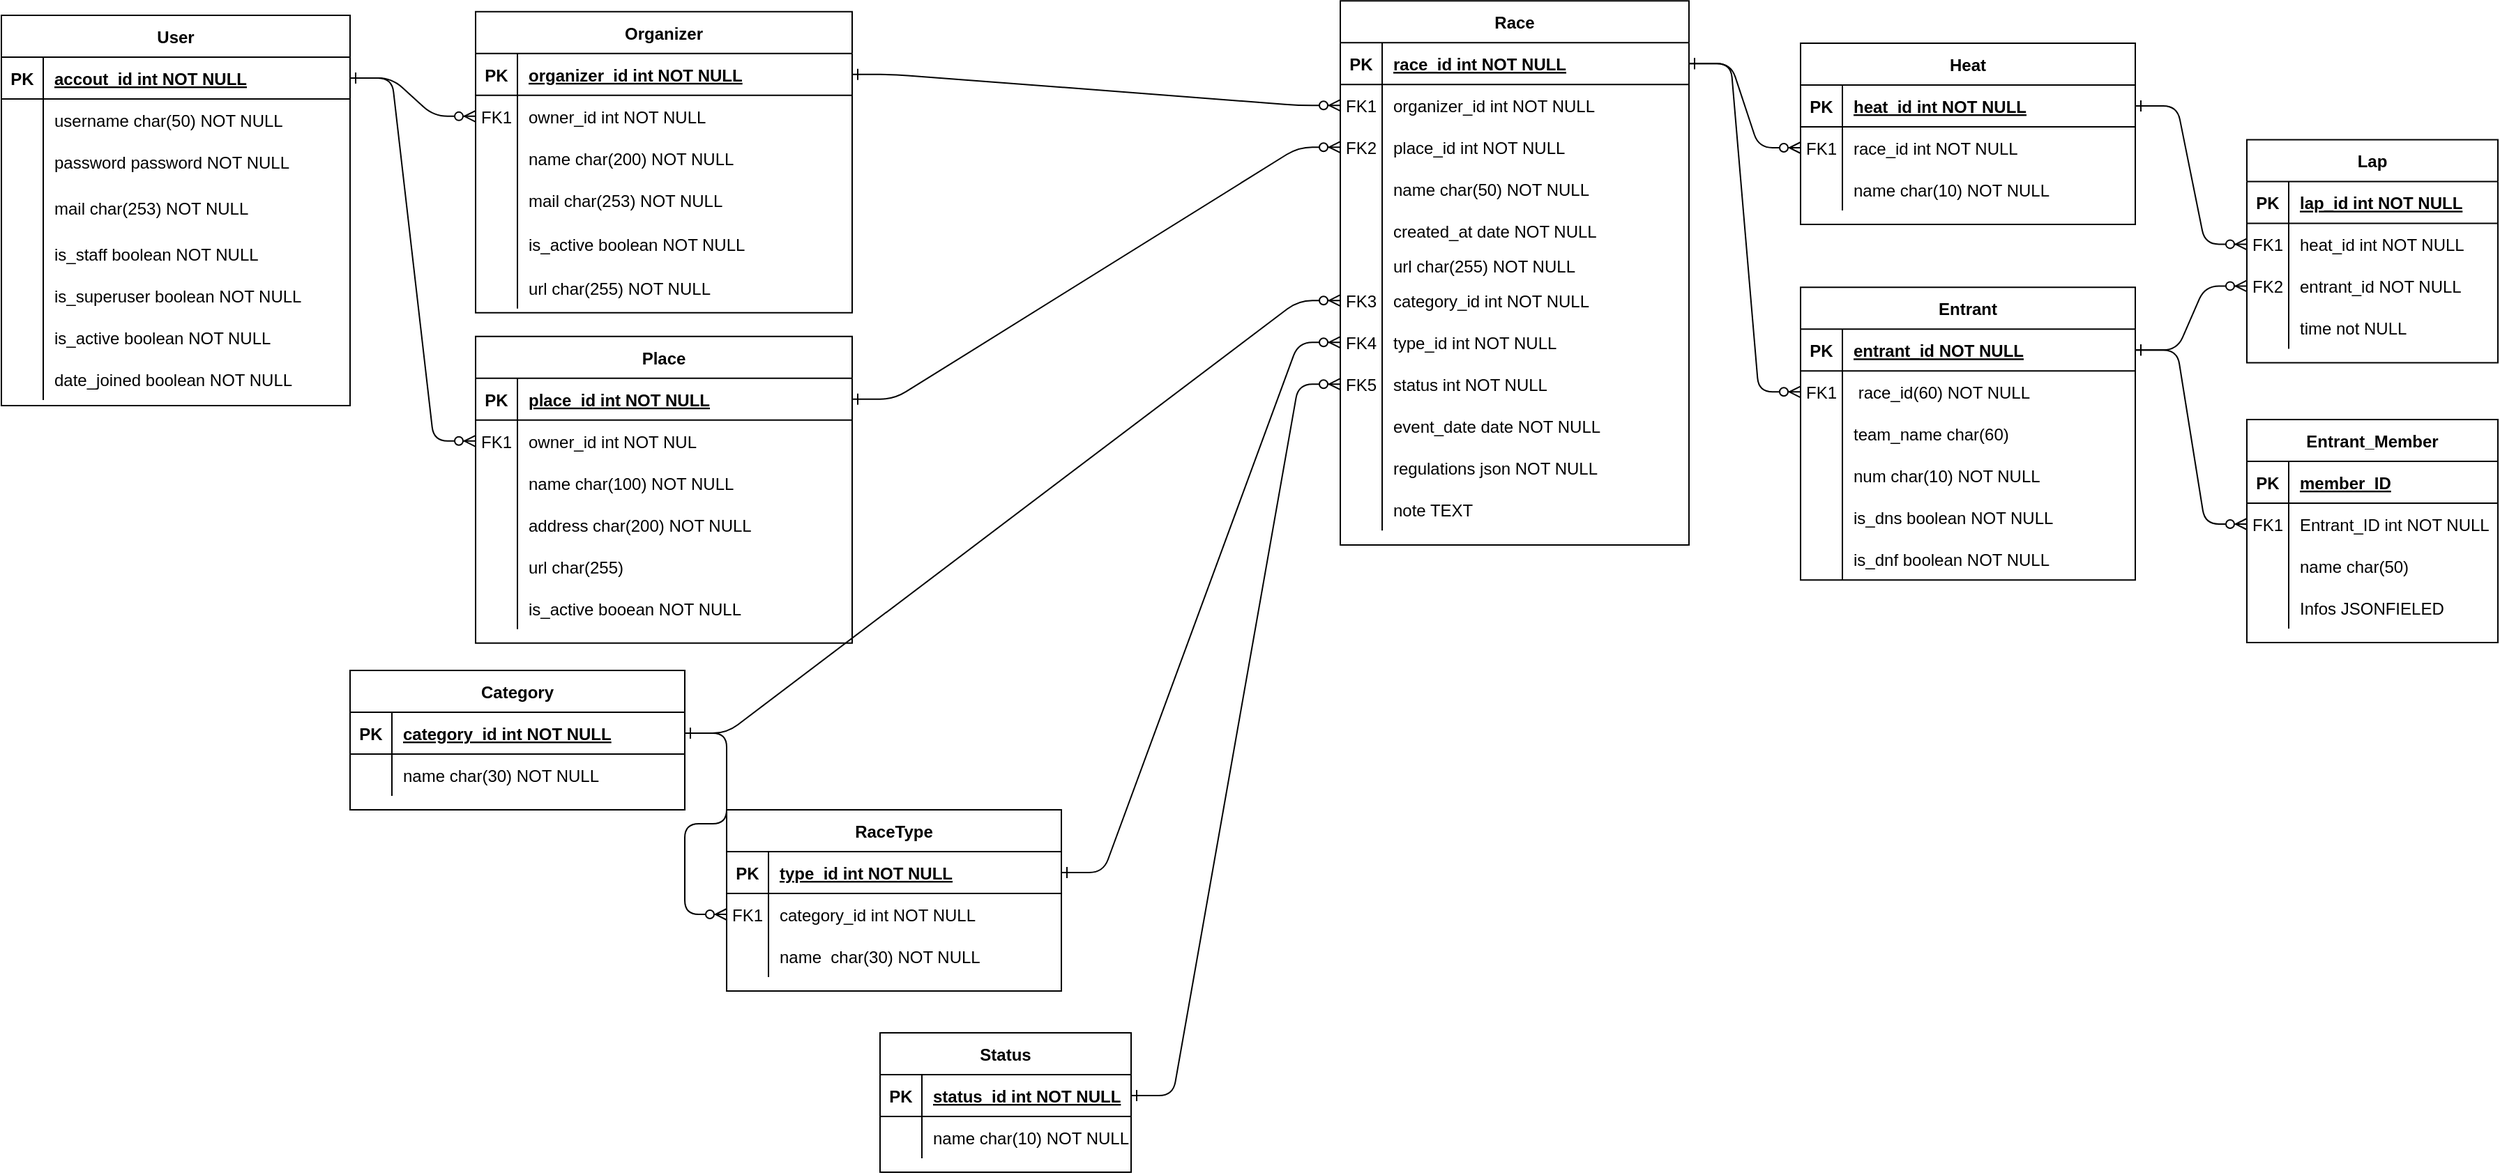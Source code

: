 <mxfile version="15.2.9" type="github">
  <diagram id="R2lEEEUBdFMjLlhIrx00" name="Page-1">
    <mxGraphModel dx="1550" dy="835" grid="1" gridSize="10" guides="1" tooltips="1" connect="1" arrows="1" fold="1" page="1" pageScale="1" pageWidth="850" pageHeight="1100" math="0" shadow="0" extFonts="Permanent Marker^https://fonts.googleapis.com/css?family=Permanent+Marker">
      <root>
        <mxCell id="0" />
        <mxCell id="1" parent="0" />
        <mxCell id="C-vyLk0tnHw3VtMMgP7b-1" value="" style="edgeStyle=entityRelationEdgeStyle;endArrow=ERzeroToMany;startArrow=ERone;endFill=1;startFill=0;" parent="1" source="C-vyLk0tnHw3VtMMgP7b-24" target="C-vyLk0tnHw3VtMMgP7b-6" edge="1">
          <mxGeometry width="100" height="100" relative="1" as="geometry">
            <mxPoint x="340" y="720" as="sourcePoint" />
            <mxPoint x="440" y="620" as="targetPoint" />
          </mxGeometry>
        </mxCell>
        <mxCell id="C-vyLk0tnHw3VtMMgP7b-12" value="" style="edgeStyle=entityRelationEdgeStyle;endArrow=ERzeroToMany;startArrow=ERone;endFill=1;startFill=0;" parent="1" source="C-vyLk0tnHw3VtMMgP7b-3" target="C-vyLk0tnHw3VtMMgP7b-17" edge="1">
          <mxGeometry width="100" height="100" relative="1" as="geometry">
            <mxPoint x="400" y="180" as="sourcePoint" />
            <mxPoint x="460" y="205" as="targetPoint" />
          </mxGeometry>
        </mxCell>
        <mxCell id="C-vyLk0tnHw3VtMMgP7b-13" value="Race" style="shape=table;startSize=30;container=1;collapsible=1;childLayout=tableLayout;fixedRows=1;rowLines=0;fontStyle=1;align=center;resizeLast=1;" parent="1" vertex="1">
          <mxGeometry x="1000" y="29.59" width="250" height="390.41" as="geometry" />
        </mxCell>
        <mxCell id="C-vyLk0tnHw3VtMMgP7b-14" value="" style="shape=partialRectangle;collapsible=0;dropTarget=0;pointerEvents=0;fillColor=none;points=[[0,0.5],[1,0.5]];portConstraint=eastwest;top=0;left=0;right=0;bottom=1;" parent="C-vyLk0tnHw3VtMMgP7b-13" vertex="1">
          <mxGeometry y="30" width="250" height="30" as="geometry" />
        </mxCell>
        <mxCell id="C-vyLk0tnHw3VtMMgP7b-15" value="PK" style="shape=partialRectangle;overflow=hidden;connectable=0;fillColor=none;top=0;left=0;bottom=0;right=0;fontStyle=1;" parent="C-vyLk0tnHw3VtMMgP7b-14" vertex="1">
          <mxGeometry width="30" height="30" as="geometry">
            <mxRectangle width="30" height="30" as="alternateBounds" />
          </mxGeometry>
        </mxCell>
        <mxCell id="C-vyLk0tnHw3VtMMgP7b-16" value="race_id int NOT NULL " style="shape=partialRectangle;overflow=hidden;connectable=0;fillColor=none;top=0;left=0;bottom=0;right=0;align=left;spacingLeft=6;fontStyle=5;" parent="C-vyLk0tnHw3VtMMgP7b-14" vertex="1">
          <mxGeometry x="30" width="220" height="30" as="geometry">
            <mxRectangle width="220" height="30" as="alternateBounds" />
          </mxGeometry>
        </mxCell>
        <mxCell id="C-vyLk0tnHw3VtMMgP7b-17" value="" style="shape=partialRectangle;collapsible=0;dropTarget=0;pointerEvents=0;fillColor=none;points=[[0,0.5],[1,0.5]];portConstraint=eastwest;top=0;left=0;right=0;bottom=0;" parent="C-vyLk0tnHw3VtMMgP7b-13" vertex="1">
          <mxGeometry y="60" width="250" height="30" as="geometry" />
        </mxCell>
        <mxCell id="C-vyLk0tnHw3VtMMgP7b-18" value="FK1" style="shape=partialRectangle;overflow=hidden;connectable=0;fillColor=none;top=0;left=0;bottom=0;right=0;" parent="C-vyLk0tnHw3VtMMgP7b-17" vertex="1">
          <mxGeometry width="30" height="30" as="geometry">
            <mxRectangle width="30" height="30" as="alternateBounds" />
          </mxGeometry>
        </mxCell>
        <mxCell id="C-vyLk0tnHw3VtMMgP7b-19" value="organizer_id int NOT NULL" style="shape=partialRectangle;overflow=hidden;connectable=0;fillColor=none;top=0;left=0;bottom=0;right=0;align=left;spacingLeft=6;" parent="C-vyLk0tnHw3VtMMgP7b-17" vertex="1">
          <mxGeometry x="30" width="220" height="30" as="geometry">
            <mxRectangle width="220" height="30" as="alternateBounds" />
          </mxGeometry>
        </mxCell>
        <mxCell id="C-vyLk0tnHw3VtMMgP7b-20" value="" style="shape=partialRectangle;collapsible=0;dropTarget=0;pointerEvents=0;fillColor=none;points=[[0,0.5],[1,0.5]];portConstraint=eastwest;top=0;left=0;right=0;bottom=0;" parent="C-vyLk0tnHw3VtMMgP7b-13" vertex="1">
          <mxGeometry y="90" width="250" height="30" as="geometry" />
        </mxCell>
        <mxCell id="C-vyLk0tnHw3VtMMgP7b-21" value="FK2" style="shape=partialRectangle;overflow=hidden;connectable=0;fillColor=none;top=0;left=0;bottom=0;right=0;" parent="C-vyLk0tnHw3VtMMgP7b-20" vertex="1">
          <mxGeometry width="30" height="30" as="geometry">
            <mxRectangle width="30" height="30" as="alternateBounds" />
          </mxGeometry>
        </mxCell>
        <mxCell id="C-vyLk0tnHw3VtMMgP7b-22" value="place_id int NOT NULL" style="shape=partialRectangle;overflow=hidden;connectable=0;fillColor=none;top=0;left=0;bottom=0;right=0;align=left;spacingLeft=6;" parent="C-vyLk0tnHw3VtMMgP7b-20" vertex="1">
          <mxGeometry x="30" width="220" height="30" as="geometry">
            <mxRectangle width="220" height="30" as="alternateBounds" />
          </mxGeometry>
        </mxCell>
        <mxCell id="j4qL6R465GSEc020aB6Y-118" style="shape=partialRectangle;collapsible=0;dropTarget=0;pointerEvents=0;fillColor=none;points=[[0,0.5],[1,0.5]];portConstraint=eastwest;top=0;left=0;right=0;bottom=0;" parent="C-vyLk0tnHw3VtMMgP7b-13" vertex="1">
          <mxGeometry y="120" width="250" height="30" as="geometry" />
        </mxCell>
        <mxCell id="j4qL6R465GSEc020aB6Y-119" style="shape=partialRectangle;overflow=hidden;connectable=0;fillColor=none;top=0;left=0;bottom=0;right=0;" parent="j4qL6R465GSEc020aB6Y-118" vertex="1">
          <mxGeometry width="30" height="30" as="geometry">
            <mxRectangle width="30" height="30" as="alternateBounds" />
          </mxGeometry>
        </mxCell>
        <mxCell id="j4qL6R465GSEc020aB6Y-120" value="name char(50) NOT NULL" style="shape=partialRectangle;overflow=hidden;connectable=0;fillColor=none;top=0;left=0;bottom=0;right=0;align=left;spacingLeft=6;" parent="j4qL6R465GSEc020aB6Y-118" vertex="1">
          <mxGeometry x="30" width="220" height="30" as="geometry">
            <mxRectangle width="220" height="30" as="alternateBounds" />
          </mxGeometry>
        </mxCell>
        <mxCell id="j4qL6R465GSEc020aB6Y-115" style="shape=partialRectangle;collapsible=0;dropTarget=0;pointerEvents=0;fillColor=none;points=[[0,0.5],[1,0.5]];portConstraint=eastwest;top=0;left=0;right=0;bottom=0;" parent="C-vyLk0tnHw3VtMMgP7b-13" vertex="1">
          <mxGeometry y="150" width="250" height="30" as="geometry" />
        </mxCell>
        <mxCell id="j4qL6R465GSEc020aB6Y-116" style="shape=partialRectangle;overflow=hidden;connectable=0;fillColor=none;top=0;left=0;bottom=0;right=0;" parent="j4qL6R465GSEc020aB6Y-115" vertex="1">
          <mxGeometry width="30" height="30" as="geometry">
            <mxRectangle width="30" height="30" as="alternateBounds" />
          </mxGeometry>
        </mxCell>
        <mxCell id="j4qL6R465GSEc020aB6Y-117" value="created_at date NOT NULL" style="shape=partialRectangle;overflow=hidden;connectable=0;fillColor=none;top=0;left=0;bottom=0;right=0;align=left;spacingLeft=6;" parent="j4qL6R465GSEc020aB6Y-115" vertex="1">
          <mxGeometry x="30" width="220" height="30" as="geometry">
            <mxRectangle width="220" height="30" as="alternateBounds" />
          </mxGeometry>
        </mxCell>
        <mxCell id="j4qL6R465GSEc020aB6Y-112" style="shape=partialRectangle;collapsible=0;dropTarget=0;pointerEvents=0;fillColor=none;points=[[0,0.5],[1,0.5]];portConstraint=eastwest;top=0;left=0;right=0;bottom=0;" parent="C-vyLk0tnHw3VtMMgP7b-13" vertex="1">
          <mxGeometry y="180" width="250" height="20" as="geometry" />
        </mxCell>
        <mxCell id="j4qL6R465GSEc020aB6Y-113" style="shape=partialRectangle;overflow=hidden;connectable=0;fillColor=none;top=0;left=0;bottom=0;right=0;" parent="j4qL6R465GSEc020aB6Y-112" vertex="1">
          <mxGeometry width="30" height="20" as="geometry">
            <mxRectangle width="30" height="20" as="alternateBounds" />
          </mxGeometry>
        </mxCell>
        <mxCell id="j4qL6R465GSEc020aB6Y-114" value="url char(255) NOT NULL" style="shape=partialRectangle;overflow=hidden;connectable=0;fillColor=none;top=0;left=0;bottom=0;right=0;align=left;spacingLeft=6;" parent="j4qL6R465GSEc020aB6Y-112" vertex="1">
          <mxGeometry x="30" width="220" height="20" as="geometry">
            <mxRectangle width="220" height="20" as="alternateBounds" />
          </mxGeometry>
        </mxCell>
        <mxCell id="j4qL6R465GSEc020aB6Y-106" style="shape=partialRectangle;collapsible=0;dropTarget=0;pointerEvents=0;fillColor=none;points=[[0,0.5],[1,0.5]];portConstraint=eastwest;top=0;left=0;right=0;bottom=0;" parent="C-vyLk0tnHw3VtMMgP7b-13" vertex="1">
          <mxGeometry y="200" width="250" height="30" as="geometry" />
        </mxCell>
        <mxCell id="j4qL6R465GSEc020aB6Y-107" value="FK3" style="shape=partialRectangle;overflow=hidden;connectable=0;fillColor=none;top=0;left=0;bottom=0;right=0;" parent="j4qL6R465GSEc020aB6Y-106" vertex="1">
          <mxGeometry width="30" height="30" as="geometry">
            <mxRectangle width="30" height="30" as="alternateBounds" />
          </mxGeometry>
        </mxCell>
        <mxCell id="j4qL6R465GSEc020aB6Y-108" value="category_id int NOT NULL" style="shape=partialRectangle;overflow=hidden;connectable=0;fillColor=none;top=0;left=0;bottom=0;right=0;align=left;spacingLeft=6;" parent="j4qL6R465GSEc020aB6Y-106" vertex="1">
          <mxGeometry x="30" width="220" height="30" as="geometry">
            <mxRectangle width="220" height="30" as="alternateBounds" />
          </mxGeometry>
        </mxCell>
        <mxCell id="j4qL6R465GSEc020aB6Y-109" style="shape=partialRectangle;collapsible=0;dropTarget=0;pointerEvents=0;fillColor=none;points=[[0,0.5],[1,0.5]];portConstraint=eastwest;top=0;left=0;right=0;bottom=0;" parent="C-vyLk0tnHw3VtMMgP7b-13" vertex="1">
          <mxGeometry y="230" width="250" height="30" as="geometry" />
        </mxCell>
        <mxCell id="j4qL6R465GSEc020aB6Y-110" value="FK4" style="shape=partialRectangle;overflow=hidden;connectable=0;fillColor=none;top=0;left=0;bottom=0;right=0;" parent="j4qL6R465GSEc020aB6Y-109" vertex="1">
          <mxGeometry width="30" height="30" as="geometry">
            <mxRectangle width="30" height="30" as="alternateBounds" />
          </mxGeometry>
        </mxCell>
        <mxCell id="j4qL6R465GSEc020aB6Y-111" value="type_id int NOT NULL" style="shape=partialRectangle;overflow=hidden;connectable=0;fillColor=none;top=0;left=0;bottom=0;right=0;align=left;spacingLeft=6;" parent="j4qL6R465GSEc020aB6Y-109" vertex="1">
          <mxGeometry x="30" width="220" height="30" as="geometry">
            <mxRectangle width="220" height="30" as="alternateBounds" />
          </mxGeometry>
        </mxCell>
        <mxCell id="j4qL6R465GSEc020aB6Y-125" style="shape=partialRectangle;collapsible=0;dropTarget=0;pointerEvents=0;fillColor=none;points=[[0,0.5],[1,0.5]];portConstraint=eastwest;top=0;left=0;right=0;bottom=0;" parent="C-vyLk0tnHw3VtMMgP7b-13" vertex="1">
          <mxGeometry y="260" width="250" height="30" as="geometry" />
        </mxCell>
        <mxCell id="j4qL6R465GSEc020aB6Y-126" value="FK5" style="shape=partialRectangle;overflow=hidden;connectable=0;fillColor=none;top=0;left=0;bottom=0;right=0;" parent="j4qL6R465GSEc020aB6Y-125" vertex="1">
          <mxGeometry width="30" height="30" as="geometry">
            <mxRectangle width="30" height="30" as="alternateBounds" />
          </mxGeometry>
        </mxCell>
        <mxCell id="j4qL6R465GSEc020aB6Y-127" value="status int NOT NULL" style="shape=partialRectangle;overflow=hidden;connectable=0;fillColor=none;top=0;left=0;bottom=0;right=0;align=left;spacingLeft=6;" parent="j4qL6R465GSEc020aB6Y-125" vertex="1">
          <mxGeometry x="30" width="220" height="30" as="geometry">
            <mxRectangle width="220" height="30" as="alternateBounds" />
          </mxGeometry>
        </mxCell>
        <mxCell id="j4qL6R465GSEc020aB6Y-145" style="shape=partialRectangle;collapsible=0;dropTarget=0;pointerEvents=0;fillColor=none;points=[[0,0.5],[1,0.5]];portConstraint=eastwest;top=0;left=0;right=0;bottom=0;" parent="C-vyLk0tnHw3VtMMgP7b-13" vertex="1">
          <mxGeometry y="290" width="250" height="30" as="geometry" />
        </mxCell>
        <mxCell id="j4qL6R465GSEc020aB6Y-146" style="shape=partialRectangle;overflow=hidden;connectable=0;fillColor=none;top=0;left=0;bottom=0;right=0;" parent="j4qL6R465GSEc020aB6Y-145" vertex="1">
          <mxGeometry width="30" height="30" as="geometry">
            <mxRectangle width="30" height="30" as="alternateBounds" />
          </mxGeometry>
        </mxCell>
        <mxCell id="j4qL6R465GSEc020aB6Y-147" value="event_date date NOT NULL" style="shape=partialRectangle;overflow=hidden;connectable=0;fillColor=none;top=0;left=0;bottom=0;right=0;align=left;spacingLeft=6;" parent="j4qL6R465GSEc020aB6Y-145" vertex="1">
          <mxGeometry x="30" width="220" height="30" as="geometry">
            <mxRectangle width="220" height="30" as="alternateBounds" />
          </mxGeometry>
        </mxCell>
        <mxCell id="j4qL6R465GSEc020aB6Y-142" style="shape=partialRectangle;collapsible=0;dropTarget=0;pointerEvents=0;fillColor=none;points=[[0,0.5],[1,0.5]];portConstraint=eastwest;top=0;left=0;right=0;bottom=0;" parent="C-vyLk0tnHw3VtMMgP7b-13" vertex="1">
          <mxGeometry y="320" width="250" height="30" as="geometry" />
        </mxCell>
        <mxCell id="j4qL6R465GSEc020aB6Y-143" style="shape=partialRectangle;overflow=hidden;connectable=0;fillColor=none;top=0;left=0;bottom=0;right=0;" parent="j4qL6R465GSEc020aB6Y-142" vertex="1">
          <mxGeometry width="30" height="30" as="geometry">
            <mxRectangle width="30" height="30" as="alternateBounds" />
          </mxGeometry>
        </mxCell>
        <mxCell id="j4qL6R465GSEc020aB6Y-144" value="regulations json NOT NULL" style="shape=partialRectangle;overflow=hidden;connectable=0;fillColor=none;top=0;left=0;bottom=0;right=0;align=left;spacingLeft=6;" parent="j4qL6R465GSEc020aB6Y-142" vertex="1">
          <mxGeometry x="30" width="220" height="30" as="geometry">
            <mxRectangle width="220" height="30" as="alternateBounds" />
          </mxGeometry>
        </mxCell>
        <mxCell id="hOdXJVoz8-QWp3BIsncv-1" style="shape=partialRectangle;collapsible=0;dropTarget=0;pointerEvents=0;fillColor=none;points=[[0,0.5],[1,0.5]];portConstraint=eastwest;top=0;left=0;right=0;bottom=0;" vertex="1" parent="C-vyLk0tnHw3VtMMgP7b-13">
          <mxGeometry y="350" width="250" height="30" as="geometry" />
        </mxCell>
        <mxCell id="hOdXJVoz8-QWp3BIsncv-2" style="shape=partialRectangle;overflow=hidden;connectable=0;fillColor=none;top=0;left=0;bottom=0;right=0;" vertex="1" parent="hOdXJVoz8-QWp3BIsncv-1">
          <mxGeometry width="30" height="30" as="geometry">
            <mxRectangle width="30" height="30" as="alternateBounds" />
          </mxGeometry>
        </mxCell>
        <mxCell id="hOdXJVoz8-QWp3BIsncv-3" value="note TEXT" style="shape=partialRectangle;overflow=hidden;connectable=0;fillColor=none;top=0;left=0;bottom=0;right=0;align=left;spacingLeft=6;" vertex="1" parent="hOdXJVoz8-QWp3BIsncv-1">
          <mxGeometry x="30" width="220" height="30" as="geometry">
            <mxRectangle width="220" height="30" as="alternateBounds" />
          </mxGeometry>
        </mxCell>
        <mxCell id="j4qL6R465GSEc020aB6Y-35" value="" style="edgeStyle=entityRelationEdgeStyle;endArrow=ERzeroToMany;startArrow=ERone;endFill=1;startFill=0;exitX=1;exitY=0.5;exitDx=0;exitDy=0;entryX=0;entryY=0.5;entryDx=0;entryDy=0;" parent="1" source="C-vyLk0tnHw3VtMMgP7b-24" target="j4qL6R465GSEc020aB6Y-28" edge="1">
          <mxGeometry width="100" height="100" relative="1" as="geometry">
            <mxPoint x="40" y="360" as="sourcePoint" />
            <mxPoint x="190" y="420" as="targetPoint" />
          </mxGeometry>
        </mxCell>
        <mxCell id="j4qL6R465GSEc020aB6Y-36" value="" style="group" parent="1" vertex="1" connectable="0">
          <mxGeometry x="390" y="50.4" width="270" height="469.19" as="geometry" />
        </mxCell>
        <mxCell id="C-vyLk0tnHw3VtMMgP7b-2" value="Organizer" style="shape=table;startSize=30;container=1;collapsible=1;childLayout=tableLayout;fixedRows=1;rowLines=0;fontStyle=1;align=center;resizeLast=1;" parent="j4qL6R465GSEc020aB6Y-36" vertex="1">
          <mxGeometry x="-10" y="-12.97" width="270" height="215.94" as="geometry">
            <mxRectangle width="90" height="30" as="alternateBounds" />
          </mxGeometry>
        </mxCell>
        <mxCell id="C-vyLk0tnHw3VtMMgP7b-3" value="" style="shape=partialRectangle;collapsible=0;dropTarget=0;pointerEvents=0;fillColor=none;points=[[0,0.5],[1,0.5]];portConstraint=eastwest;top=0;left=0;right=0;bottom=1;" parent="C-vyLk0tnHw3VtMMgP7b-2" vertex="1">
          <mxGeometry y="30" width="270" height="30" as="geometry" />
        </mxCell>
        <mxCell id="C-vyLk0tnHw3VtMMgP7b-4" value="PK" style="shape=partialRectangle;overflow=hidden;connectable=0;fillColor=none;top=0;left=0;bottom=0;right=0;fontStyle=1;" parent="C-vyLk0tnHw3VtMMgP7b-3" vertex="1">
          <mxGeometry width="30" height="30" as="geometry" />
        </mxCell>
        <mxCell id="C-vyLk0tnHw3VtMMgP7b-5" value="organizer_id int NOT NULL " style="shape=partialRectangle;overflow=hidden;connectable=0;fillColor=none;top=0;left=0;bottom=0;right=0;align=left;spacingLeft=6;fontStyle=5;" parent="C-vyLk0tnHw3VtMMgP7b-3" vertex="1">
          <mxGeometry x="30" width="240" height="30" as="geometry" />
        </mxCell>
        <mxCell id="C-vyLk0tnHw3VtMMgP7b-6" value="" style="shape=partialRectangle;collapsible=0;dropTarget=0;pointerEvents=0;fillColor=none;points=[[0,0.5],[1,0.5]];portConstraint=eastwest;top=0;left=0;right=0;bottom=0;" parent="C-vyLk0tnHw3VtMMgP7b-2" vertex="1">
          <mxGeometry y="60" width="270" height="30" as="geometry" />
        </mxCell>
        <mxCell id="C-vyLk0tnHw3VtMMgP7b-7" value="FK1" style="shape=partialRectangle;overflow=hidden;connectable=0;fillColor=none;top=0;left=0;bottom=0;right=0;" parent="C-vyLk0tnHw3VtMMgP7b-6" vertex="1">
          <mxGeometry width="30" height="30" as="geometry" />
        </mxCell>
        <mxCell id="C-vyLk0tnHw3VtMMgP7b-8" value="owner_id int NOT NULL" style="shape=partialRectangle;overflow=hidden;connectable=0;fillColor=none;top=0;left=0;bottom=0;right=0;align=left;spacingLeft=6;" parent="C-vyLk0tnHw3VtMMgP7b-6" vertex="1">
          <mxGeometry x="30" width="240" height="30" as="geometry" />
        </mxCell>
        <mxCell id="C-vyLk0tnHw3VtMMgP7b-9" value="" style="shape=partialRectangle;collapsible=0;dropTarget=0;pointerEvents=0;fillColor=none;points=[[0,0.5],[1,0.5]];portConstraint=eastwest;top=0;left=0;right=0;bottom=0;" parent="C-vyLk0tnHw3VtMMgP7b-2" vertex="1">
          <mxGeometry y="90" width="270" height="30" as="geometry" />
        </mxCell>
        <mxCell id="C-vyLk0tnHw3VtMMgP7b-10" value="" style="shape=partialRectangle;overflow=hidden;connectable=0;fillColor=none;top=0;left=0;bottom=0;right=0;" parent="C-vyLk0tnHw3VtMMgP7b-9" vertex="1">
          <mxGeometry width="30" height="30" as="geometry" />
        </mxCell>
        <mxCell id="C-vyLk0tnHw3VtMMgP7b-11" value="name char(200) NOT NULL" style="shape=partialRectangle;overflow=hidden;connectable=0;fillColor=none;top=0;left=0;bottom=0;right=0;align=left;spacingLeft=6;" parent="C-vyLk0tnHw3VtMMgP7b-9" vertex="1">
          <mxGeometry x="30" width="240" height="30" as="geometry" />
        </mxCell>
        <mxCell id="j4qL6R465GSEc020aB6Y-99" style="shape=partialRectangle;collapsible=0;dropTarget=0;pointerEvents=0;fillColor=none;points=[[0,0.5],[1,0.5]];portConstraint=eastwest;top=0;left=0;right=0;bottom=0;" parent="C-vyLk0tnHw3VtMMgP7b-2" vertex="1">
          <mxGeometry y="120" width="270" height="30" as="geometry" />
        </mxCell>
        <mxCell id="j4qL6R465GSEc020aB6Y-100" style="shape=partialRectangle;overflow=hidden;connectable=0;fillColor=none;top=0;left=0;bottom=0;right=0;" parent="j4qL6R465GSEc020aB6Y-99" vertex="1">
          <mxGeometry width="30" height="30" as="geometry" />
        </mxCell>
        <mxCell id="j4qL6R465GSEc020aB6Y-101" value="mail char(253) NOT NULL" style="shape=partialRectangle;overflow=hidden;connectable=0;fillColor=none;top=0;left=0;bottom=0;right=0;align=left;spacingLeft=6;" parent="j4qL6R465GSEc020aB6Y-99" vertex="1">
          <mxGeometry x="30" width="240" height="30" as="geometry" />
        </mxCell>
        <mxCell id="j4qL6R465GSEc020aB6Y-102" style="shape=partialRectangle;collapsible=0;dropTarget=0;pointerEvents=0;fillColor=none;points=[[0,0.5],[1,0.5]];portConstraint=eastwest;top=0;left=0;right=0;bottom=0;" parent="C-vyLk0tnHw3VtMMgP7b-2" vertex="1">
          <mxGeometry y="150" width="270" height="33" as="geometry" />
        </mxCell>
        <mxCell id="j4qL6R465GSEc020aB6Y-103" style="shape=partialRectangle;overflow=hidden;connectable=0;fillColor=none;top=0;left=0;bottom=0;right=0;" parent="j4qL6R465GSEc020aB6Y-102" vertex="1">
          <mxGeometry width="30" height="33" as="geometry" />
        </mxCell>
        <mxCell id="j4qL6R465GSEc020aB6Y-104" value="is_active boolean NOT NULL" style="shape=partialRectangle;overflow=hidden;connectable=0;fillColor=none;top=0;left=0;bottom=0;right=0;align=left;spacingLeft=6;" parent="j4qL6R465GSEc020aB6Y-102" vertex="1">
          <mxGeometry x="30" width="240" height="33" as="geometry" />
        </mxCell>
        <mxCell id="j4qL6R465GSEc020aB6Y-121" style="shape=partialRectangle;collapsible=0;dropTarget=0;pointerEvents=0;fillColor=none;points=[[0,0.5],[1,0.5]];portConstraint=eastwest;top=0;left=0;right=0;bottom=0;" parent="C-vyLk0tnHw3VtMMgP7b-2" vertex="1">
          <mxGeometry y="183" width="270" height="30" as="geometry" />
        </mxCell>
        <mxCell id="j4qL6R465GSEc020aB6Y-122" style="shape=partialRectangle;overflow=hidden;connectable=0;fillColor=none;top=0;left=0;bottom=0;right=0;" parent="j4qL6R465GSEc020aB6Y-121" vertex="1">
          <mxGeometry width="30" height="30" as="geometry" />
        </mxCell>
        <mxCell id="j4qL6R465GSEc020aB6Y-123" value="url char(255) NOT NULL" style="shape=partialRectangle;overflow=hidden;connectable=0;fillColor=none;top=0;left=0;bottom=0;right=0;align=left;spacingLeft=6;" parent="j4qL6R465GSEc020aB6Y-121" vertex="1">
          <mxGeometry x="30" width="240" height="30" as="geometry" />
        </mxCell>
        <mxCell id="j4qL6R465GSEc020aB6Y-24" value="Place" style="shape=table;startSize=30;container=1;collapsible=1;childLayout=tableLayout;fixedRows=1;rowLines=0;fontStyle=1;align=center;resizeLast=1;" parent="j4qL6R465GSEc020aB6Y-36" vertex="1">
          <mxGeometry x="-10" y="220" width="270" height="220" as="geometry">
            <mxRectangle x="460" y="320" width="60" height="30" as="alternateBounds" />
          </mxGeometry>
        </mxCell>
        <mxCell id="j4qL6R465GSEc020aB6Y-25" value="" style="shape=partialRectangle;collapsible=0;dropTarget=0;pointerEvents=0;fillColor=none;points=[[0,0.5],[1,0.5]];portConstraint=eastwest;top=0;left=0;right=0;bottom=1;" parent="j4qL6R465GSEc020aB6Y-24" vertex="1">
          <mxGeometry y="30" width="270" height="30" as="geometry" />
        </mxCell>
        <mxCell id="j4qL6R465GSEc020aB6Y-26" value="PK" style="shape=partialRectangle;overflow=hidden;connectable=0;fillColor=none;top=0;left=0;bottom=0;right=0;fontStyle=1;" parent="j4qL6R465GSEc020aB6Y-25" vertex="1">
          <mxGeometry width="30" height="30" as="geometry" />
        </mxCell>
        <mxCell id="j4qL6R465GSEc020aB6Y-27" value="place_id int NOT NULL " style="shape=partialRectangle;overflow=hidden;connectable=0;fillColor=none;top=0;left=0;bottom=0;right=0;align=left;spacingLeft=6;fontStyle=5;" parent="j4qL6R465GSEc020aB6Y-25" vertex="1">
          <mxGeometry x="30" width="240" height="30" as="geometry" />
        </mxCell>
        <mxCell id="j4qL6R465GSEc020aB6Y-28" value="" style="shape=partialRectangle;collapsible=0;dropTarget=0;pointerEvents=0;fillColor=none;points=[[0,0.5],[1,0.5]];portConstraint=eastwest;top=0;left=0;right=0;bottom=0;" parent="j4qL6R465GSEc020aB6Y-24" vertex="1">
          <mxGeometry y="60" width="270" height="30" as="geometry" />
        </mxCell>
        <mxCell id="j4qL6R465GSEc020aB6Y-29" value="FK1" style="shape=partialRectangle;overflow=hidden;connectable=0;fillColor=none;top=0;left=0;bottom=0;right=0;" parent="j4qL6R465GSEc020aB6Y-28" vertex="1">
          <mxGeometry width="30" height="30" as="geometry" />
        </mxCell>
        <mxCell id="j4qL6R465GSEc020aB6Y-30" value="owner_id int NOT NUL" style="shape=partialRectangle;overflow=hidden;connectable=0;fillColor=none;top=0;left=0;bottom=0;right=0;align=left;spacingLeft=6;" parent="j4qL6R465GSEc020aB6Y-28" vertex="1">
          <mxGeometry x="30" width="240" height="30" as="geometry" />
        </mxCell>
        <mxCell id="j4qL6R465GSEc020aB6Y-31" value="" style="shape=partialRectangle;collapsible=0;dropTarget=0;pointerEvents=0;fillColor=none;points=[[0,0.5],[1,0.5]];portConstraint=eastwest;top=0;left=0;right=0;bottom=0;" parent="j4qL6R465GSEc020aB6Y-24" vertex="1">
          <mxGeometry y="90" width="270" height="30" as="geometry" />
        </mxCell>
        <mxCell id="j4qL6R465GSEc020aB6Y-32" value="" style="shape=partialRectangle;overflow=hidden;connectable=0;fillColor=none;top=0;left=0;bottom=0;right=0;" parent="j4qL6R465GSEc020aB6Y-31" vertex="1">
          <mxGeometry width="30" height="30" as="geometry" />
        </mxCell>
        <mxCell id="j4qL6R465GSEc020aB6Y-33" value="name char(100) NOT NULL" style="shape=partialRectangle;overflow=hidden;connectable=0;fillColor=none;top=0;left=0;bottom=0;right=0;align=left;spacingLeft=6;" parent="j4qL6R465GSEc020aB6Y-31" vertex="1">
          <mxGeometry x="30" width="240" height="30" as="geometry" />
        </mxCell>
        <mxCell id="j4qL6R465GSEc020aB6Y-90" style="shape=partialRectangle;collapsible=0;dropTarget=0;pointerEvents=0;fillColor=none;points=[[0,0.5],[1,0.5]];portConstraint=eastwest;top=0;left=0;right=0;bottom=0;" parent="j4qL6R465GSEc020aB6Y-24" vertex="1">
          <mxGeometry y="120" width="270" height="30" as="geometry" />
        </mxCell>
        <mxCell id="j4qL6R465GSEc020aB6Y-91" style="shape=partialRectangle;overflow=hidden;connectable=0;fillColor=none;top=0;left=0;bottom=0;right=0;" parent="j4qL6R465GSEc020aB6Y-90" vertex="1">
          <mxGeometry width="30" height="30" as="geometry" />
        </mxCell>
        <mxCell id="j4qL6R465GSEc020aB6Y-92" value="address char(200) NOT NULL" style="shape=partialRectangle;overflow=hidden;connectable=0;fillColor=none;top=0;left=0;bottom=0;right=0;align=left;spacingLeft=6;" parent="j4qL6R465GSEc020aB6Y-90" vertex="1">
          <mxGeometry x="30" width="240" height="30" as="geometry" />
        </mxCell>
        <mxCell id="j4qL6R465GSEc020aB6Y-93" style="shape=partialRectangle;collapsible=0;dropTarget=0;pointerEvents=0;fillColor=none;points=[[0,0.5],[1,0.5]];portConstraint=eastwest;top=0;left=0;right=0;bottom=0;" parent="j4qL6R465GSEc020aB6Y-24" vertex="1">
          <mxGeometry y="150" width="270" height="30" as="geometry" />
        </mxCell>
        <mxCell id="j4qL6R465GSEc020aB6Y-94" style="shape=partialRectangle;overflow=hidden;connectable=0;fillColor=none;top=0;left=0;bottom=0;right=0;" parent="j4qL6R465GSEc020aB6Y-93" vertex="1">
          <mxGeometry width="30" height="30" as="geometry" />
        </mxCell>
        <mxCell id="j4qL6R465GSEc020aB6Y-95" value="url char(255) " style="shape=partialRectangle;overflow=hidden;connectable=0;fillColor=none;top=0;left=0;bottom=0;right=0;align=left;spacingLeft=6;" parent="j4qL6R465GSEc020aB6Y-93" vertex="1">
          <mxGeometry x="30" width="240" height="30" as="geometry" />
        </mxCell>
        <mxCell id="j4qL6R465GSEc020aB6Y-96" style="shape=partialRectangle;collapsible=0;dropTarget=0;pointerEvents=0;fillColor=none;points=[[0,0.5],[1,0.5]];portConstraint=eastwest;top=0;left=0;right=0;bottom=0;" parent="j4qL6R465GSEc020aB6Y-24" vertex="1">
          <mxGeometry y="180" width="270" height="30" as="geometry" />
        </mxCell>
        <mxCell id="j4qL6R465GSEc020aB6Y-97" style="shape=partialRectangle;overflow=hidden;connectable=0;fillColor=none;top=0;left=0;bottom=0;right=0;" parent="j4qL6R465GSEc020aB6Y-96" vertex="1">
          <mxGeometry width="30" height="30" as="geometry" />
        </mxCell>
        <mxCell id="j4qL6R465GSEc020aB6Y-98" value="is_active booean NOT NULL" style="shape=partialRectangle;overflow=hidden;connectable=0;fillColor=none;top=0;left=0;bottom=0;right=0;align=left;spacingLeft=6;" parent="j4qL6R465GSEc020aB6Y-96" vertex="1">
          <mxGeometry x="30" width="240" height="30" as="geometry" />
        </mxCell>
        <mxCell id="j4qL6R465GSEc020aB6Y-38" value="Heat" style="shape=table;startSize=30;container=1;collapsible=1;childLayout=tableLayout;fixedRows=1;rowLines=0;fontStyle=1;align=center;resizeLast=1;" parent="1" vertex="1">
          <mxGeometry x="1330" y="60.0" width="240" height="130" as="geometry" />
        </mxCell>
        <mxCell id="j4qL6R465GSEc020aB6Y-39" value="" style="shape=partialRectangle;collapsible=0;dropTarget=0;pointerEvents=0;fillColor=none;top=0;left=0;bottom=1;right=0;points=[[0,0.5],[1,0.5]];portConstraint=eastwest;" parent="j4qL6R465GSEc020aB6Y-38" vertex="1">
          <mxGeometry y="30" width="240" height="30" as="geometry" />
        </mxCell>
        <mxCell id="j4qL6R465GSEc020aB6Y-40" value="PK" style="shape=partialRectangle;connectable=0;fillColor=none;top=0;left=0;bottom=0;right=0;fontStyle=1;overflow=hidden;" parent="j4qL6R465GSEc020aB6Y-39" vertex="1">
          <mxGeometry width="30" height="30" as="geometry" />
        </mxCell>
        <mxCell id="j4qL6R465GSEc020aB6Y-41" value="heat_id int NOT NULL" style="shape=partialRectangle;connectable=0;fillColor=none;top=0;left=0;bottom=0;right=0;align=left;spacingLeft=6;fontStyle=5;overflow=hidden;" parent="j4qL6R465GSEc020aB6Y-39" vertex="1">
          <mxGeometry x="30" width="210" height="30" as="geometry" />
        </mxCell>
        <mxCell id="j4qL6R465GSEc020aB6Y-42" value="" style="shape=partialRectangle;collapsible=0;dropTarget=0;pointerEvents=0;fillColor=none;top=0;left=0;bottom=0;right=0;points=[[0,0.5],[1,0.5]];portConstraint=eastwest;" parent="j4qL6R465GSEc020aB6Y-38" vertex="1">
          <mxGeometry y="60" width="240" height="30" as="geometry" />
        </mxCell>
        <mxCell id="j4qL6R465GSEc020aB6Y-43" value="FK1" style="shape=partialRectangle;connectable=0;fillColor=none;top=0;left=0;bottom=0;right=0;editable=1;overflow=hidden;" parent="j4qL6R465GSEc020aB6Y-42" vertex="1">
          <mxGeometry width="30" height="30" as="geometry" />
        </mxCell>
        <mxCell id="j4qL6R465GSEc020aB6Y-44" value="race_id int NOT NULL" style="shape=partialRectangle;connectable=0;fillColor=none;top=0;left=0;bottom=0;right=0;align=left;spacingLeft=6;overflow=hidden;" parent="j4qL6R465GSEc020aB6Y-42" vertex="1">
          <mxGeometry x="30" width="210" height="30" as="geometry" />
        </mxCell>
        <mxCell id="j4qL6R465GSEc020aB6Y-48" value="" style="shape=partialRectangle;collapsible=0;dropTarget=0;pointerEvents=0;fillColor=none;top=0;left=0;bottom=0;right=0;points=[[0,0.5],[1,0.5]];portConstraint=eastwest;" parent="j4qL6R465GSEc020aB6Y-38" vertex="1">
          <mxGeometry y="90" width="240" height="30" as="geometry" />
        </mxCell>
        <mxCell id="j4qL6R465GSEc020aB6Y-49" value="" style="shape=partialRectangle;connectable=0;fillColor=none;top=0;left=0;bottom=0;right=0;editable=1;overflow=hidden;" parent="j4qL6R465GSEc020aB6Y-48" vertex="1">
          <mxGeometry width="30" height="30" as="geometry" />
        </mxCell>
        <mxCell id="j4qL6R465GSEc020aB6Y-50" value="name char(10) NOT NULL" style="shape=partialRectangle;connectable=0;fillColor=none;top=0;left=0;bottom=0;right=0;align=left;spacingLeft=6;overflow=hidden;" parent="j4qL6R465GSEc020aB6Y-48" vertex="1">
          <mxGeometry x="30" width="210" height="30" as="geometry" />
        </mxCell>
        <mxCell id="j4qL6R465GSEc020aB6Y-51" value="Lap" style="shape=table;startSize=30;container=1;collapsible=1;childLayout=tableLayout;fixedRows=1;rowLines=0;fontStyle=1;align=center;resizeLast=1;" parent="1" vertex="1">
          <mxGeometry x="1650" y="129.19" width="180" height="160" as="geometry" />
        </mxCell>
        <mxCell id="j4qL6R465GSEc020aB6Y-52" value="" style="shape=partialRectangle;collapsible=0;dropTarget=0;pointerEvents=0;fillColor=none;top=0;left=0;bottom=1;right=0;points=[[0,0.5],[1,0.5]];portConstraint=eastwest;" parent="j4qL6R465GSEc020aB6Y-51" vertex="1">
          <mxGeometry y="30" width="180" height="30" as="geometry" />
        </mxCell>
        <mxCell id="j4qL6R465GSEc020aB6Y-53" value="PK" style="shape=partialRectangle;connectable=0;fillColor=none;top=0;left=0;bottom=0;right=0;fontStyle=1;overflow=hidden;" parent="j4qL6R465GSEc020aB6Y-52" vertex="1">
          <mxGeometry width="30" height="30" as="geometry" />
        </mxCell>
        <mxCell id="j4qL6R465GSEc020aB6Y-54" value="lap_id int NOT NULL" style="shape=partialRectangle;connectable=0;fillColor=none;top=0;left=0;bottom=0;right=0;align=left;spacingLeft=6;fontStyle=5;overflow=hidden;" parent="j4qL6R465GSEc020aB6Y-52" vertex="1">
          <mxGeometry x="30" width="150" height="30" as="geometry" />
        </mxCell>
        <mxCell id="j4qL6R465GSEc020aB6Y-55" value="" style="shape=partialRectangle;collapsible=0;dropTarget=0;pointerEvents=0;fillColor=none;top=0;left=0;bottom=0;right=0;points=[[0,0.5],[1,0.5]];portConstraint=eastwest;" parent="j4qL6R465GSEc020aB6Y-51" vertex="1">
          <mxGeometry y="60" width="180" height="30" as="geometry" />
        </mxCell>
        <mxCell id="j4qL6R465GSEc020aB6Y-56" value="FK1" style="shape=partialRectangle;connectable=0;fillColor=none;top=0;left=0;bottom=0;right=0;editable=1;overflow=hidden;" parent="j4qL6R465GSEc020aB6Y-55" vertex="1">
          <mxGeometry width="30" height="30" as="geometry" />
        </mxCell>
        <mxCell id="j4qL6R465GSEc020aB6Y-57" value="heat_id int NOT NULL" style="shape=partialRectangle;connectable=0;fillColor=none;top=0;left=0;bottom=0;right=0;align=left;spacingLeft=6;overflow=hidden;" parent="j4qL6R465GSEc020aB6Y-55" vertex="1">
          <mxGeometry x="30" width="150" height="30" as="geometry" />
        </mxCell>
        <mxCell id="j4qL6R465GSEc020aB6Y-58" value="" style="shape=partialRectangle;collapsible=0;dropTarget=0;pointerEvents=0;fillColor=none;top=0;left=0;bottom=0;right=0;points=[[0,0.5],[1,0.5]];portConstraint=eastwest;" parent="j4qL6R465GSEc020aB6Y-51" vertex="1">
          <mxGeometry y="90" width="180" height="30" as="geometry" />
        </mxCell>
        <mxCell id="j4qL6R465GSEc020aB6Y-59" value="FK2" style="shape=partialRectangle;connectable=0;fillColor=none;top=0;left=0;bottom=0;right=0;editable=1;overflow=hidden;" parent="j4qL6R465GSEc020aB6Y-58" vertex="1">
          <mxGeometry width="30" height="30" as="geometry" />
        </mxCell>
        <mxCell id="j4qL6R465GSEc020aB6Y-60" value="entrant_id NOT NULL" style="shape=partialRectangle;connectable=0;fillColor=none;top=0;left=0;bottom=0;right=0;align=left;spacingLeft=6;overflow=hidden;" parent="j4qL6R465GSEc020aB6Y-58" vertex="1">
          <mxGeometry x="30" width="150" height="30" as="geometry" />
        </mxCell>
        <mxCell id="j4qL6R465GSEc020aB6Y-61" value="" style="shape=partialRectangle;collapsible=0;dropTarget=0;pointerEvents=0;fillColor=none;top=0;left=0;bottom=0;right=0;points=[[0,0.5],[1,0.5]];portConstraint=eastwest;" parent="j4qL6R465GSEc020aB6Y-51" vertex="1">
          <mxGeometry y="120" width="180" height="30" as="geometry" />
        </mxCell>
        <mxCell id="j4qL6R465GSEc020aB6Y-62" value="" style="shape=partialRectangle;connectable=0;fillColor=none;top=0;left=0;bottom=0;right=0;editable=1;overflow=hidden;" parent="j4qL6R465GSEc020aB6Y-61" vertex="1">
          <mxGeometry width="30" height="30" as="geometry" />
        </mxCell>
        <mxCell id="j4qL6R465GSEc020aB6Y-63" value="time not NULL" style="shape=partialRectangle;connectable=0;fillColor=none;top=0;left=0;bottom=0;right=0;align=left;spacingLeft=6;overflow=hidden;" parent="j4qL6R465GSEc020aB6Y-61" vertex="1">
          <mxGeometry x="30" width="150" height="30" as="geometry" />
        </mxCell>
        <mxCell id="j4qL6R465GSEc020aB6Y-2" value="" style="shape=partialRectangle;overflow=hidden;connectable=0;fillColor=none;top=0;left=0;bottom=0;right=0;align=left;spacingLeft=6;" parent="1" vertex="1">
          <mxGeometry x="80" y="235.135" width="220" height="20.27" as="geometry" />
        </mxCell>
        <mxCell id="C-vyLk0tnHw3VtMMgP7b-23" value="User" style="shape=table;startSize=30;container=1;collapsible=1;childLayout=tableLayout;fixedRows=1;rowLines=0;fontStyle=1;align=center;resizeLast=1;" parent="1" vertex="1">
          <mxGeometry x="40" y="40" width="250" height="280" as="geometry">
            <mxRectangle x="-10" y="-60" width="60" height="30" as="alternateBounds" />
          </mxGeometry>
        </mxCell>
        <mxCell id="C-vyLk0tnHw3VtMMgP7b-24" value="" style="shape=partialRectangle;collapsible=0;dropTarget=0;pointerEvents=0;fillColor=none;points=[[0,0.5],[1,0.5]];portConstraint=eastwest;top=0;left=0;right=0;bottom=1;" parent="C-vyLk0tnHw3VtMMgP7b-23" vertex="1">
          <mxGeometry y="30" width="250" height="30" as="geometry" />
        </mxCell>
        <mxCell id="C-vyLk0tnHw3VtMMgP7b-25" value="PK" style="shape=partialRectangle;overflow=hidden;connectable=0;fillColor=none;top=0;left=0;bottom=0;right=0;fontStyle=1;" parent="C-vyLk0tnHw3VtMMgP7b-24" vertex="1">
          <mxGeometry width="30" height="30" as="geometry" />
        </mxCell>
        <mxCell id="C-vyLk0tnHw3VtMMgP7b-26" value="accout_id int NOT NULL " style="shape=partialRectangle;overflow=hidden;connectable=0;fillColor=none;top=0;left=0;bottom=0;right=0;align=left;spacingLeft=6;fontStyle=5;" parent="C-vyLk0tnHw3VtMMgP7b-24" vertex="1">
          <mxGeometry x="30" width="220" height="30" as="geometry" />
        </mxCell>
        <mxCell id="C-vyLk0tnHw3VtMMgP7b-27" value="" style="shape=partialRectangle;collapsible=0;dropTarget=0;pointerEvents=0;fillColor=none;points=[[0,0.5],[1,0.5]];portConstraint=eastwest;top=0;left=0;right=0;bottom=0;" parent="C-vyLk0tnHw3VtMMgP7b-23" vertex="1">
          <mxGeometry y="60" width="250" height="30" as="geometry" />
        </mxCell>
        <mxCell id="C-vyLk0tnHw3VtMMgP7b-28" value="" style="shape=partialRectangle;overflow=hidden;connectable=0;fillColor=none;top=0;left=0;bottom=0;right=0;" parent="C-vyLk0tnHw3VtMMgP7b-27" vertex="1">
          <mxGeometry width="30" height="30" as="geometry" />
        </mxCell>
        <mxCell id="C-vyLk0tnHw3VtMMgP7b-29" value="username char(50) NOT NULL" style="shape=partialRectangle;overflow=hidden;connectable=0;fillColor=none;top=0;left=0;bottom=0;right=0;align=left;spacingLeft=6;" parent="C-vyLk0tnHw3VtMMgP7b-27" vertex="1">
          <mxGeometry x="30" width="220" height="30" as="geometry" />
        </mxCell>
        <mxCell id="j4qL6R465GSEc020aB6Y-87" style="shape=partialRectangle;collapsible=0;dropTarget=0;pointerEvents=0;fillColor=none;points=[[0,0.5],[1,0.5]];portConstraint=eastwest;top=0;left=0;right=0;bottom=0;" parent="C-vyLk0tnHw3VtMMgP7b-23" vertex="1">
          <mxGeometry y="90" width="250" height="30" as="geometry" />
        </mxCell>
        <mxCell id="j4qL6R465GSEc020aB6Y-88" style="shape=partialRectangle;overflow=hidden;connectable=0;fillColor=none;top=0;left=0;bottom=0;right=0;" parent="j4qL6R465GSEc020aB6Y-87" vertex="1">
          <mxGeometry width="30" height="30" as="geometry" />
        </mxCell>
        <mxCell id="j4qL6R465GSEc020aB6Y-89" value="password password NOT NULL" style="shape=partialRectangle;overflow=hidden;connectable=0;fillColor=none;top=0;left=0;bottom=0;right=0;align=left;spacingLeft=6;" parent="j4qL6R465GSEc020aB6Y-87" vertex="1">
          <mxGeometry x="30" width="220" height="30" as="geometry" />
        </mxCell>
        <mxCell id="j4qL6R465GSEc020aB6Y-82" style="shape=partialRectangle;collapsible=0;dropTarget=0;pointerEvents=0;fillColor=none;points=[[0,0.5],[1,0.5]];portConstraint=eastwest;top=0;left=0;right=0;bottom=0;" parent="C-vyLk0tnHw3VtMMgP7b-23" vertex="1">
          <mxGeometry y="120" width="250" height="36" as="geometry" />
        </mxCell>
        <mxCell id="j4qL6R465GSEc020aB6Y-83" style="shape=partialRectangle;overflow=hidden;connectable=0;fillColor=none;top=0;left=0;bottom=0;right=0;" parent="j4qL6R465GSEc020aB6Y-82" vertex="1">
          <mxGeometry width="30" height="36" as="geometry" />
        </mxCell>
        <mxCell id="j4qL6R465GSEc020aB6Y-84" value="mail char(253) NOT NULL" style="shape=partialRectangle;overflow=hidden;connectable=0;fillColor=none;top=0;left=0;bottom=0;right=0;align=left;spacingLeft=6;" parent="j4qL6R465GSEc020aB6Y-82" vertex="1">
          <mxGeometry x="30" width="220" height="36" as="geometry" />
        </mxCell>
        <mxCell id="j4qL6R465GSEc020aB6Y-67" style="shape=partialRectangle;collapsible=0;dropTarget=0;pointerEvents=0;fillColor=none;points=[[0,0.5],[1,0.5]];portConstraint=eastwest;top=0;left=0;right=0;bottom=0;" parent="C-vyLk0tnHw3VtMMgP7b-23" vertex="1">
          <mxGeometry y="156" width="250" height="30" as="geometry" />
        </mxCell>
        <mxCell id="j4qL6R465GSEc020aB6Y-68" style="shape=partialRectangle;overflow=hidden;connectable=0;fillColor=none;top=0;left=0;bottom=0;right=0;" parent="j4qL6R465GSEc020aB6Y-67" vertex="1">
          <mxGeometry width="30" height="30" as="geometry" />
        </mxCell>
        <mxCell id="j4qL6R465GSEc020aB6Y-69" value="is_staff boolean NOT NULL" style="shape=partialRectangle;overflow=hidden;connectable=0;fillColor=none;top=0;left=0;bottom=0;right=0;align=left;spacingLeft=6;" parent="j4qL6R465GSEc020aB6Y-67" vertex="1">
          <mxGeometry x="30" width="220" height="30" as="geometry" />
        </mxCell>
        <mxCell id="j4qL6R465GSEc020aB6Y-76" style="shape=partialRectangle;collapsible=0;dropTarget=0;pointerEvents=0;fillColor=none;points=[[0,0.5],[1,0.5]];portConstraint=eastwest;top=0;left=0;right=0;bottom=0;" parent="C-vyLk0tnHw3VtMMgP7b-23" vertex="1">
          <mxGeometry y="186" width="250" height="30" as="geometry" />
        </mxCell>
        <mxCell id="j4qL6R465GSEc020aB6Y-77" style="shape=partialRectangle;overflow=hidden;connectable=0;fillColor=none;top=0;left=0;bottom=0;right=0;" parent="j4qL6R465GSEc020aB6Y-76" vertex="1">
          <mxGeometry width="30" height="30" as="geometry" />
        </mxCell>
        <mxCell id="j4qL6R465GSEc020aB6Y-78" value="is_superuser boolean NOT NULL" style="shape=partialRectangle;overflow=hidden;connectable=0;fillColor=none;top=0;left=0;bottom=0;right=0;align=left;spacingLeft=6;" parent="j4qL6R465GSEc020aB6Y-76" vertex="1">
          <mxGeometry x="30" width="220" height="30" as="geometry" />
        </mxCell>
        <mxCell id="j4qL6R465GSEc020aB6Y-73" style="shape=partialRectangle;collapsible=0;dropTarget=0;pointerEvents=0;fillColor=none;points=[[0,0.5],[1,0.5]];portConstraint=eastwest;top=0;left=0;right=0;bottom=0;" parent="C-vyLk0tnHw3VtMMgP7b-23" vertex="1">
          <mxGeometry y="216" width="250" height="30" as="geometry" />
        </mxCell>
        <mxCell id="j4qL6R465GSEc020aB6Y-74" style="shape=partialRectangle;overflow=hidden;connectable=0;fillColor=none;top=0;left=0;bottom=0;right=0;" parent="j4qL6R465GSEc020aB6Y-73" vertex="1">
          <mxGeometry width="30" height="30" as="geometry" />
        </mxCell>
        <mxCell id="j4qL6R465GSEc020aB6Y-75" value="is_active boolean NOT NULL" style="shape=partialRectangle;overflow=hidden;connectable=0;fillColor=none;top=0;left=0;bottom=0;right=0;align=left;spacingLeft=6;" parent="j4qL6R465GSEc020aB6Y-73" vertex="1">
          <mxGeometry x="30" width="220" height="30" as="geometry" />
        </mxCell>
        <mxCell id="j4qL6R465GSEc020aB6Y-79" style="shape=partialRectangle;collapsible=0;dropTarget=0;pointerEvents=0;fillColor=none;points=[[0,0.5],[1,0.5]];portConstraint=eastwest;top=0;left=0;right=0;bottom=0;" parent="C-vyLk0tnHw3VtMMgP7b-23" vertex="1">
          <mxGeometry y="246" width="250" height="30" as="geometry" />
        </mxCell>
        <mxCell id="j4qL6R465GSEc020aB6Y-80" style="shape=partialRectangle;overflow=hidden;connectable=0;fillColor=none;top=0;left=0;bottom=0;right=0;" parent="j4qL6R465GSEc020aB6Y-79" vertex="1">
          <mxGeometry width="30" height="30" as="geometry" />
        </mxCell>
        <mxCell id="j4qL6R465GSEc020aB6Y-81" value="date_joined boolean NOT NULL" style="shape=partialRectangle;overflow=hidden;connectable=0;fillColor=none;top=0;left=0;bottom=0;right=0;align=left;spacingLeft=6;" parent="j4qL6R465GSEc020aB6Y-79" vertex="1">
          <mxGeometry x="30" width="220" height="30" as="geometry" />
        </mxCell>
        <mxCell id="j4qL6R465GSEc020aB6Y-14" value="" style="shape=partialRectangle;overflow=hidden;connectable=0;fillColor=none;top=0;left=0;bottom=0;right=0;align=left;spacingLeft=6;" parent="1" vertex="1">
          <mxGeometry x="70" y="302.703" width="220" height="20.27" as="geometry" />
        </mxCell>
        <mxCell id="j4qL6R465GSEc020aB6Y-17" value="" style="shape=partialRectangle;overflow=hidden;connectable=0;fillColor=none;top=0;left=0;bottom=0;right=0;align=left;spacingLeft=6;" parent="1" vertex="1">
          <mxGeometry x="70" y="289.189" width="220" height="20.27" as="geometry" />
        </mxCell>
        <mxCell id="j4qL6R465GSEc020aB6Y-105" value="" style="edgeStyle=entityRelationEdgeStyle;endArrow=ERzeroToMany;startArrow=ERone;endFill=1;startFill=0;entryX=0;entryY=0.5;entryDx=0;entryDy=0;" parent="1" source="j4qL6R465GSEc020aB6Y-25" target="C-vyLk0tnHw3VtMMgP7b-20" edge="1">
          <mxGeometry width="100" height="100" relative="1" as="geometry">
            <mxPoint x="300" y="95" as="sourcePoint" />
            <mxPoint x="380" y="374.19" as="targetPoint" />
          </mxGeometry>
        </mxCell>
        <mxCell id="j4qL6R465GSEc020aB6Y-124" value="" style="edgeStyle=entityRelationEdgeStyle;endArrow=ERzeroToMany;startArrow=ERone;endFill=1;startFill=0;entryX=0;entryY=0.5;entryDx=0;entryDy=0;exitX=1;exitY=0.5;exitDx=0;exitDy=0;" parent="1" source="C-vyLk0tnHw3VtMMgP7b-14" target="j4qL6R465GSEc020aB6Y-42" edge="1">
          <mxGeometry width="100" height="100" relative="1" as="geometry">
            <mxPoint x="680" y="325" as="sourcePoint" />
            <mxPoint x="770" y="155" as="targetPoint" />
          </mxGeometry>
        </mxCell>
        <mxCell id="j4qL6R465GSEc020aB6Y-128" value="Entrant" style="shape=table;startSize=30;container=1;collapsible=1;childLayout=tableLayout;fixedRows=1;rowLines=0;fontStyle=1;align=center;resizeLast=1;" parent="1" vertex="1">
          <mxGeometry x="1330" y="235.14" width="240" height="210" as="geometry" />
        </mxCell>
        <mxCell id="j4qL6R465GSEc020aB6Y-129" value="" style="shape=partialRectangle;collapsible=0;dropTarget=0;pointerEvents=0;fillColor=none;top=0;left=0;bottom=1;right=0;points=[[0,0.5],[1,0.5]];portConstraint=eastwest;" parent="j4qL6R465GSEc020aB6Y-128" vertex="1">
          <mxGeometry y="30" width="240" height="30" as="geometry" />
        </mxCell>
        <mxCell id="j4qL6R465GSEc020aB6Y-130" value="PK" style="shape=partialRectangle;connectable=0;fillColor=none;top=0;left=0;bottom=0;right=0;fontStyle=1;overflow=hidden;" parent="j4qL6R465GSEc020aB6Y-129" vertex="1">
          <mxGeometry width="30" height="30" as="geometry" />
        </mxCell>
        <mxCell id="j4qL6R465GSEc020aB6Y-131" value="entrant_id NOT NULL" style="shape=partialRectangle;connectable=0;fillColor=none;top=0;left=0;bottom=0;right=0;align=left;spacingLeft=6;fontStyle=5;overflow=hidden;" parent="j4qL6R465GSEc020aB6Y-129" vertex="1">
          <mxGeometry x="30" width="210" height="30" as="geometry" />
        </mxCell>
        <mxCell id="j4qL6R465GSEc020aB6Y-138" value="" style="shape=partialRectangle;collapsible=0;dropTarget=0;pointerEvents=0;fillColor=none;top=0;left=0;bottom=0;right=0;points=[[0,0.5],[1,0.5]];portConstraint=eastwest;" parent="j4qL6R465GSEc020aB6Y-128" vertex="1">
          <mxGeometry y="60" width="240" height="30" as="geometry" />
        </mxCell>
        <mxCell id="j4qL6R465GSEc020aB6Y-139" value="FK1" style="shape=partialRectangle;connectable=0;fillColor=none;top=0;left=0;bottom=0;right=0;editable=1;overflow=hidden;" parent="j4qL6R465GSEc020aB6Y-138" vertex="1">
          <mxGeometry width="30" height="30" as="geometry" />
        </mxCell>
        <mxCell id="j4qL6R465GSEc020aB6Y-140" value=" race_id(60) NOT NULL" style="shape=partialRectangle;connectable=0;fillColor=none;top=0;left=0;bottom=0;right=0;align=left;spacingLeft=6;overflow=hidden;" parent="j4qL6R465GSEc020aB6Y-138" vertex="1">
          <mxGeometry x="30" width="210" height="30" as="geometry" />
        </mxCell>
        <mxCell id="j4qL6R465GSEc020aB6Y-132" value="" style="shape=partialRectangle;collapsible=0;dropTarget=0;pointerEvents=0;fillColor=none;top=0;left=0;bottom=0;right=0;points=[[0,0.5],[1,0.5]];portConstraint=eastwest;" parent="j4qL6R465GSEc020aB6Y-128" vertex="1">
          <mxGeometry y="90" width="240" height="30" as="geometry" />
        </mxCell>
        <mxCell id="j4qL6R465GSEc020aB6Y-133" value="" style="shape=partialRectangle;connectable=0;fillColor=none;top=0;left=0;bottom=0;right=0;editable=1;overflow=hidden;" parent="j4qL6R465GSEc020aB6Y-132" vertex="1">
          <mxGeometry width="30" height="30" as="geometry" />
        </mxCell>
        <mxCell id="j4qL6R465GSEc020aB6Y-134" value="team_name char(60)" style="shape=partialRectangle;connectable=0;fillColor=none;top=0;left=0;bottom=0;right=0;align=left;spacingLeft=6;overflow=hidden;" parent="j4qL6R465GSEc020aB6Y-132" vertex="1">
          <mxGeometry x="30" width="210" height="30" as="geometry" />
        </mxCell>
        <mxCell id="j4qL6R465GSEc020aB6Y-135" value="" style="shape=partialRectangle;collapsible=0;dropTarget=0;pointerEvents=0;fillColor=none;top=0;left=0;bottom=0;right=0;points=[[0,0.5],[1,0.5]];portConstraint=eastwest;" parent="j4qL6R465GSEc020aB6Y-128" vertex="1">
          <mxGeometry y="120" width="240" height="30" as="geometry" />
        </mxCell>
        <mxCell id="j4qL6R465GSEc020aB6Y-136" value="" style="shape=partialRectangle;connectable=0;fillColor=none;top=0;left=0;bottom=0;right=0;editable=1;overflow=hidden;" parent="j4qL6R465GSEc020aB6Y-135" vertex="1">
          <mxGeometry width="30" height="30" as="geometry" />
        </mxCell>
        <mxCell id="j4qL6R465GSEc020aB6Y-137" value="num char(10) NOT NULL" style="shape=partialRectangle;connectable=0;fillColor=none;top=0;left=0;bottom=0;right=0;align=left;spacingLeft=6;overflow=hidden;" parent="j4qL6R465GSEc020aB6Y-135" vertex="1">
          <mxGeometry x="30" width="210" height="30" as="geometry" />
        </mxCell>
        <mxCell id="j4qL6R465GSEc020aB6Y-154" style="shape=partialRectangle;collapsible=0;dropTarget=0;pointerEvents=0;fillColor=none;top=0;left=0;bottom=0;right=0;points=[[0,0.5],[1,0.5]];portConstraint=eastwest;" parent="j4qL6R465GSEc020aB6Y-128" vertex="1">
          <mxGeometry y="150" width="240" height="30" as="geometry" />
        </mxCell>
        <mxCell id="j4qL6R465GSEc020aB6Y-155" style="shape=partialRectangle;connectable=0;fillColor=none;top=0;left=0;bottom=0;right=0;editable=1;overflow=hidden;" parent="j4qL6R465GSEc020aB6Y-154" vertex="1">
          <mxGeometry width="30" height="30" as="geometry" />
        </mxCell>
        <mxCell id="j4qL6R465GSEc020aB6Y-156" value="is_dns boolean NOT NULL" style="shape=partialRectangle;connectable=0;fillColor=none;top=0;left=0;bottom=0;right=0;align=left;spacingLeft=6;overflow=hidden;" parent="j4qL6R465GSEc020aB6Y-154" vertex="1">
          <mxGeometry x="30" width="210" height="30" as="geometry" />
        </mxCell>
        <mxCell id="j4qL6R465GSEc020aB6Y-202" style="shape=partialRectangle;collapsible=0;dropTarget=0;pointerEvents=0;fillColor=none;top=0;left=0;bottom=0;right=0;points=[[0,0.5],[1,0.5]];portConstraint=eastwest;" parent="j4qL6R465GSEc020aB6Y-128" vertex="1">
          <mxGeometry y="180" width="240" height="30" as="geometry" />
        </mxCell>
        <mxCell id="j4qL6R465GSEc020aB6Y-203" style="shape=partialRectangle;connectable=0;fillColor=none;top=0;left=0;bottom=0;right=0;editable=1;overflow=hidden;" parent="j4qL6R465GSEc020aB6Y-202" vertex="1">
          <mxGeometry width="30" height="30" as="geometry" />
        </mxCell>
        <mxCell id="j4qL6R465GSEc020aB6Y-204" value="is_dnf boolean NOT NULL" style="shape=partialRectangle;connectable=0;fillColor=none;top=0;left=0;bottom=0;right=0;align=left;spacingLeft=6;overflow=hidden;" parent="j4qL6R465GSEc020aB6Y-202" vertex="1">
          <mxGeometry x="30" width="210" height="30" as="geometry" />
        </mxCell>
        <mxCell id="j4qL6R465GSEc020aB6Y-151" value="" style="edgeStyle=entityRelationEdgeStyle;endArrow=ERzeroToMany;startArrow=ERone;endFill=1;startFill=0;entryX=0;entryY=0.5;entryDx=0;entryDy=0;exitX=1;exitY=0.5;exitDx=0;exitDy=0;" parent="1" source="j4qL6R465GSEc020aB6Y-39" target="j4qL6R465GSEc020aB6Y-55" edge="1">
          <mxGeometry width="100" height="100" relative="1" as="geometry">
            <mxPoint x="1520" y="279.32" as="sourcePoint" />
            <mxPoint x="1590" y="309.32" as="targetPoint" />
          </mxGeometry>
        </mxCell>
        <mxCell id="j4qL6R465GSEc020aB6Y-152" value="" style="edgeStyle=entityRelationEdgeStyle;endArrow=ERzeroToMany;startArrow=ERone;endFill=1;startFill=0;entryX=0;entryY=0.5;entryDx=0;entryDy=0;exitX=1;exitY=0.5;exitDx=0;exitDy=0;" parent="1" source="j4qL6R465GSEc020aB6Y-129" target="j4qL6R465GSEc020aB6Y-58" edge="1">
          <mxGeometry width="100" height="100" relative="1" as="geometry">
            <mxPoint x="1460" y="318.51" as="sourcePoint" />
            <mxPoint x="1530" y="348.51" as="targetPoint" />
          </mxGeometry>
        </mxCell>
        <mxCell id="j4qL6R465GSEc020aB6Y-153" value="" style="edgeStyle=entityRelationEdgeStyle;endArrow=ERzeroToMany;startArrow=ERone;endFill=1;startFill=0;entryX=0;entryY=0.5;entryDx=0;entryDy=0;exitX=1;exitY=0.5;exitDx=0;exitDy=0;" parent="1" source="C-vyLk0tnHw3VtMMgP7b-14" target="j4qL6R465GSEc020aB6Y-138" edge="1">
          <mxGeometry width="100" height="100" relative="1" as="geometry">
            <mxPoint x="1010" y="95" as="sourcePoint" />
            <mxPoint x="1080" y="125" as="targetPoint" />
          </mxGeometry>
        </mxCell>
        <mxCell id="j4qL6R465GSEc020aB6Y-163" value="Category" style="shape=table;startSize=30;container=1;collapsible=1;childLayout=tableLayout;fixedRows=1;rowLines=0;fontStyle=1;align=center;resizeLast=1;" parent="1" vertex="1">
          <mxGeometry x="290" y="510" width="240" height="100" as="geometry" />
        </mxCell>
        <mxCell id="j4qL6R465GSEc020aB6Y-164" value="" style="shape=partialRectangle;collapsible=0;dropTarget=0;pointerEvents=0;fillColor=none;top=0;left=0;bottom=1;right=0;points=[[0,0.5],[1,0.5]];portConstraint=eastwest;" parent="j4qL6R465GSEc020aB6Y-163" vertex="1">
          <mxGeometry y="30" width="240" height="30" as="geometry" />
        </mxCell>
        <mxCell id="j4qL6R465GSEc020aB6Y-165" value="PK" style="shape=partialRectangle;connectable=0;fillColor=none;top=0;left=0;bottom=0;right=0;fontStyle=1;overflow=hidden;" parent="j4qL6R465GSEc020aB6Y-164" vertex="1">
          <mxGeometry width="30" height="30" as="geometry" />
        </mxCell>
        <mxCell id="j4qL6R465GSEc020aB6Y-166" value="category_id int NOT NULL" style="shape=partialRectangle;connectable=0;fillColor=none;top=0;left=0;bottom=0;right=0;align=left;spacingLeft=6;fontStyle=5;overflow=hidden;" parent="j4qL6R465GSEc020aB6Y-164" vertex="1">
          <mxGeometry x="30" width="210" height="30" as="geometry" />
        </mxCell>
        <mxCell id="j4qL6R465GSEc020aB6Y-167" value="" style="shape=partialRectangle;collapsible=0;dropTarget=0;pointerEvents=0;fillColor=none;top=0;left=0;bottom=0;right=0;points=[[0,0.5],[1,0.5]];portConstraint=eastwest;" parent="j4qL6R465GSEc020aB6Y-163" vertex="1">
          <mxGeometry y="60" width="240" height="30" as="geometry" />
        </mxCell>
        <mxCell id="j4qL6R465GSEc020aB6Y-168" value="" style="shape=partialRectangle;connectable=0;fillColor=none;top=0;left=0;bottom=0;right=0;editable=1;overflow=hidden;" parent="j4qL6R465GSEc020aB6Y-167" vertex="1">
          <mxGeometry width="30" height="30" as="geometry" />
        </mxCell>
        <mxCell id="j4qL6R465GSEc020aB6Y-169" value="name char(30) NOT NULL" style="shape=partialRectangle;connectable=0;fillColor=none;top=0;left=0;bottom=0;right=0;align=left;spacingLeft=6;overflow=hidden;" parent="j4qL6R465GSEc020aB6Y-167" vertex="1">
          <mxGeometry x="30" width="210" height="30" as="geometry" />
        </mxCell>
        <mxCell id="j4qL6R465GSEc020aB6Y-176" value="Status" style="shape=table;startSize=30;container=1;collapsible=1;childLayout=tableLayout;fixedRows=1;rowLines=0;fontStyle=1;align=center;resizeLast=1;" parent="1" vertex="1">
          <mxGeometry x="670" y="770" width="180" height="100" as="geometry" />
        </mxCell>
        <mxCell id="j4qL6R465GSEc020aB6Y-177" value="" style="shape=partialRectangle;collapsible=0;dropTarget=0;pointerEvents=0;fillColor=none;top=0;left=0;bottom=1;right=0;points=[[0,0.5],[1,0.5]];portConstraint=eastwest;" parent="j4qL6R465GSEc020aB6Y-176" vertex="1">
          <mxGeometry y="30" width="180" height="30" as="geometry" />
        </mxCell>
        <mxCell id="j4qL6R465GSEc020aB6Y-178" value="PK" style="shape=partialRectangle;connectable=0;fillColor=none;top=0;left=0;bottom=0;right=0;fontStyle=1;overflow=hidden;" parent="j4qL6R465GSEc020aB6Y-177" vertex="1">
          <mxGeometry width="30" height="30" as="geometry" />
        </mxCell>
        <mxCell id="j4qL6R465GSEc020aB6Y-179" value="status_id int NOT NULL" style="shape=partialRectangle;connectable=0;fillColor=none;top=0;left=0;bottom=0;right=0;align=left;spacingLeft=6;fontStyle=5;overflow=hidden;" parent="j4qL6R465GSEc020aB6Y-177" vertex="1">
          <mxGeometry x="30" width="150" height="30" as="geometry" />
        </mxCell>
        <mxCell id="j4qL6R465GSEc020aB6Y-180" value="" style="shape=partialRectangle;collapsible=0;dropTarget=0;pointerEvents=0;fillColor=none;top=0;left=0;bottom=0;right=0;points=[[0,0.5],[1,0.5]];portConstraint=eastwest;" parent="j4qL6R465GSEc020aB6Y-176" vertex="1">
          <mxGeometry y="60" width="180" height="30" as="geometry" />
        </mxCell>
        <mxCell id="j4qL6R465GSEc020aB6Y-181" value="" style="shape=partialRectangle;connectable=0;fillColor=none;top=0;left=0;bottom=0;right=0;editable=1;overflow=hidden;" parent="j4qL6R465GSEc020aB6Y-180" vertex="1">
          <mxGeometry width="30" height="30" as="geometry" />
        </mxCell>
        <mxCell id="j4qL6R465GSEc020aB6Y-182" value="name char(10) NOT NULL" style="shape=partialRectangle;connectable=0;fillColor=none;top=0;left=0;bottom=0;right=0;align=left;spacingLeft=6;overflow=hidden;" parent="j4qL6R465GSEc020aB6Y-180" vertex="1">
          <mxGeometry x="30" width="150" height="30" as="geometry" />
        </mxCell>
        <mxCell id="j4qL6R465GSEc020aB6Y-189" value="RaceType" style="shape=table;startSize=30;container=1;collapsible=1;childLayout=tableLayout;fixedRows=1;rowLines=0;fontStyle=1;align=center;resizeLast=1;" parent="1" vertex="1">
          <mxGeometry x="560" y="610" width="240" height="130" as="geometry" />
        </mxCell>
        <mxCell id="j4qL6R465GSEc020aB6Y-190" value="" style="shape=partialRectangle;collapsible=0;dropTarget=0;pointerEvents=0;fillColor=none;top=0;left=0;bottom=1;right=0;points=[[0,0.5],[1,0.5]];portConstraint=eastwest;" parent="j4qL6R465GSEc020aB6Y-189" vertex="1">
          <mxGeometry y="30" width="240" height="30" as="geometry" />
        </mxCell>
        <mxCell id="j4qL6R465GSEc020aB6Y-191" value="PK" style="shape=partialRectangle;connectable=0;fillColor=none;top=0;left=0;bottom=0;right=0;fontStyle=1;overflow=hidden;" parent="j4qL6R465GSEc020aB6Y-190" vertex="1">
          <mxGeometry width="30" height="30" as="geometry" />
        </mxCell>
        <mxCell id="j4qL6R465GSEc020aB6Y-192" value="type_id int NOT NULL" style="shape=partialRectangle;connectable=0;fillColor=none;top=0;left=0;bottom=0;right=0;align=left;spacingLeft=6;fontStyle=5;overflow=hidden;" parent="j4qL6R465GSEc020aB6Y-190" vertex="1">
          <mxGeometry x="30" width="210" height="30" as="geometry" />
        </mxCell>
        <mxCell id="j4qL6R465GSEc020aB6Y-193" value="" style="shape=partialRectangle;collapsible=0;dropTarget=0;pointerEvents=0;fillColor=none;top=0;left=0;bottom=0;right=0;points=[[0,0.5],[1,0.5]];portConstraint=eastwest;" parent="j4qL6R465GSEc020aB6Y-189" vertex="1">
          <mxGeometry y="60" width="240" height="30" as="geometry" />
        </mxCell>
        <mxCell id="j4qL6R465GSEc020aB6Y-194" value="FK1" style="shape=partialRectangle;connectable=0;fillColor=none;top=0;left=0;bottom=0;right=0;editable=1;overflow=hidden;" parent="j4qL6R465GSEc020aB6Y-193" vertex="1">
          <mxGeometry width="30" height="30" as="geometry" />
        </mxCell>
        <mxCell id="j4qL6R465GSEc020aB6Y-195" value="category_id int NOT NULL" style="shape=partialRectangle;connectable=0;fillColor=none;top=0;left=0;bottom=0;right=0;align=left;spacingLeft=6;overflow=hidden;" parent="j4qL6R465GSEc020aB6Y-193" vertex="1">
          <mxGeometry x="30" width="210" height="30" as="geometry" />
        </mxCell>
        <mxCell id="j4qL6R465GSEc020aB6Y-196" value="" style="shape=partialRectangle;collapsible=0;dropTarget=0;pointerEvents=0;fillColor=none;top=0;left=0;bottom=0;right=0;points=[[0,0.5],[1,0.5]];portConstraint=eastwest;" parent="j4qL6R465GSEc020aB6Y-189" vertex="1">
          <mxGeometry y="90" width="240" height="30" as="geometry" />
        </mxCell>
        <mxCell id="j4qL6R465GSEc020aB6Y-197" value="" style="shape=partialRectangle;connectable=0;fillColor=none;top=0;left=0;bottom=0;right=0;editable=1;overflow=hidden;" parent="j4qL6R465GSEc020aB6Y-196" vertex="1">
          <mxGeometry width="30" height="30" as="geometry" />
        </mxCell>
        <mxCell id="j4qL6R465GSEc020aB6Y-198" value="name  char(30) NOT NULL" style="shape=partialRectangle;connectable=0;fillColor=none;top=0;left=0;bottom=0;right=0;align=left;spacingLeft=6;overflow=hidden;" parent="j4qL6R465GSEc020aB6Y-196" vertex="1">
          <mxGeometry x="30" width="210" height="30" as="geometry" />
        </mxCell>
        <mxCell id="j4qL6R465GSEc020aB6Y-214" value="" style="edgeStyle=entityRelationEdgeStyle;endArrow=ERzeroToMany;startArrow=ERone;endFill=1;startFill=0;entryX=0;entryY=0.5;entryDx=0;entryDy=0;exitX=1;exitY=0.5;exitDx=0;exitDy=0;" parent="1" source="j4qL6R465GSEc020aB6Y-177" target="j4qL6R465GSEc020aB6Y-125" edge="1">
          <mxGeometry width="100" height="100" relative="1" as="geometry">
            <mxPoint x="490" y="560" as="sourcePoint" />
            <mxPoint x="870" y="610" as="targetPoint" />
          </mxGeometry>
        </mxCell>
        <mxCell id="j4qL6R465GSEc020aB6Y-215" value="" style="edgeStyle=entityRelationEdgeStyle;endArrow=ERzeroToMany;startArrow=ERone;endFill=1;startFill=0;exitX=1;exitY=0.5;exitDx=0;exitDy=0;entryX=0;entryY=0.5;entryDx=0;entryDy=0;" parent="1" source="j4qL6R465GSEc020aB6Y-164" target="j4qL6R465GSEc020aB6Y-106" edge="1">
          <mxGeometry width="100" height="100" relative="1" as="geometry">
            <mxPoint x="1310" y="505" as="sourcePoint" />
            <mxPoint x="750" y="260" as="targetPoint" />
          </mxGeometry>
        </mxCell>
        <mxCell id="j4qL6R465GSEc020aB6Y-216" value="" style="edgeStyle=entityRelationEdgeStyle;endArrow=ERzeroToMany;startArrow=ERone;endFill=1;startFill=0;entryX=0;entryY=0.5;entryDx=0;entryDy=0;exitX=1;exitY=0.5;exitDx=0;exitDy=0;" parent="1" source="j4qL6R465GSEc020aB6Y-164" target="j4qL6R465GSEc020aB6Y-193" edge="1">
          <mxGeometry width="100" height="100" relative="1" as="geometry">
            <mxPoint x="1340" y="519.19" as="sourcePoint" />
            <mxPoint x="1450" y="479.19" as="targetPoint" />
          </mxGeometry>
        </mxCell>
        <mxCell id="j4qL6R465GSEc020aB6Y-217" value="" style="edgeStyle=entityRelationEdgeStyle;endArrow=ERzeroToMany;startArrow=ERone;endFill=1;startFill=0;entryX=0;entryY=0.5;entryDx=0;entryDy=0;" parent="1" source="j4qL6R465GSEc020aB6Y-190" target="j4qL6R465GSEc020aB6Y-109" edge="1">
          <mxGeometry width="100" height="100" relative="1" as="geometry">
            <mxPoint x="630" y="585" as="sourcePoint" />
            <mxPoint x="760" y="270" as="targetPoint" />
          </mxGeometry>
        </mxCell>
        <mxCell id="HdavprW804SOVNkOtU-k-1" value="Entrant_Member" style="shape=table;startSize=30;container=1;collapsible=1;childLayout=tableLayout;fixedRows=1;rowLines=0;fontStyle=1;align=center;resizeLast=1;" parent="1" vertex="1">
          <mxGeometry x="1650" y="330" width="180" height="160" as="geometry" />
        </mxCell>
        <mxCell id="HdavprW804SOVNkOtU-k-2" value="" style="shape=partialRectangle;collapsible=0;dropTarget=0;pointerEvents=0;fillColor=none;top=0;left=0;bottom=1;right=0;points=[[0,0.5],[1,0.5]];portConstraint=eastwest;" parent="HdavprW804SOVNkOtU-k-1" vertex="1">
          <mxGeometry y="30" width="180" height="30" as="geometry" />
        </mxCell>
        <mxCell id="HdavprW804SOVNkOtU-k-3" value="PK" style="shape=partialRectangle;connectable=0;fillColor=none;top=0;left=0;bottom=0;right=0;fontStyle=1;overflow=hidden;" parent="HdavprW804SOVNkOtU-k-2" vertex="1">
          <mxGeometry width="30" height="30" as="geometry" />
        </mxCell>
        <mxCell id="HdavprW804SOVNkOtU-k-4" value="member_ID" style="shape=partialRectangle;connectable=0;fillColor=none;top=0;left=0;bottom=0;right=0;align=left;spacingLeft=6;fontStyle=5;overflow=hidden;" parent="HdavprW804SOVNkOtU-k-2" vertex="1">
          <mxGeometry x="30" width="150" height="30" as="geometry" />
        </mxCell>
        <mxCell id="HdavprW804SOVNkOtU-k-8" value="" style="shape=partialRectangle;collapsible=0;dropTarget=0;pointerEvents=0;fillColor=none;top=0;left=0;bottom=0;right=0;points=[[0,0.5],[1,0.5]];portConstraint=eastwest;" parent="HdavprW804SOVNkOtU-k-1" vertex="1">
          <mxGeometry y="60" width="180" height="30" as="geometry" />
        </mxCell>
        <mxCell id="HdavprW804SOVNkOtU-k-9" value="FK1" style="shape=partialRectangle;connectable=0;fillColor=none;top=0;left=0;bottom=0;right=0;editable=1;overflow=hidden;" parent="HdavprW804SOVNkOtU-k-8" vertex="1">
          <mxGeometry width="30" height="30" as="geometry" />
        </mxCell>
        <mxCell id="HdavprW804SOVNkOtU-k-10" value="Entrant_ID int NOT NULL" style="shape=partialRectangle;connectable=0;fillColor=none;top=0;left=0;bottom=0;right=0;align=left;spacingLeft=6;overflow=hidden;" parent="HdavprW804SOVNkOtU-k-8" vertex="1">
          <mxGeometry x="30" width="150" height="30" as="geometry" />
        </mxCell>
        <mxCell id="HdavprW804SOVNkOtU-k-5" value="" style="shape=partialRectangle;collapsible=0;dropTarget=0;pointerEvents=0;fillColor=none;top=0;left=0;bottom=0;right=0;points=[[0,0.5],[1,0.5]];portConstraint=eastwest;" parent="HdavprW804SOVNkOtU-k-1" vertex="1">
          <mxGeometry y="90" width="180" height="30" as="geometry" />
        </mxCell>
        <mxCell id="HdavprW804SOVNkOtU-k-6" value="" style="shape=partialRectangle;connectable=0;fillColor=none;top=0;left=0;bottom=0;right=0;editable=1;overflow=hidden;" parent="HdavprW804SOVNkOtU-k-5" vertex="1">
          <mxGeometry width="30" height="30" as="geometry" />
        </mxCell>
        <mxCell id="HdavprW804SOVNkOtU-k-7" value="name char(50)" style="shape=partialRectangle;connectable=0;fillColor=none;top=0;left=0;bottom=0;right=0;align=left;spacingLeft=6;overflow=hidden;" parent="HdavprW804SOVNkOtU-k-5" vertex="1">
          <mxGeometry x="30" width="150" height="30" as="geometry" />
        </mxCell>
        <mxCell id="HdavprW804SOVNkOtU-k-11" value="" style="shape=partialRectangle;collapsible=0;dropTarget=0;pointerEvents=0;fillColor=none;top=0;left=0;bottom=0;right=0;points=[[0,0.5],[1,0.5]];portConstraint=eastwest;" parent="HdavprW804SOVNkOtU-k-1" vertex="1">
          <mxGeometry y="120" width="180" height="30" as="geometry" />
        </mxCell>
        <mxCell id="HdavprW804SOVNkOtU-k-12" value="" style="shape=partialRectangle;connectable=0;fillColor=none;top=0;left=0;bottom=0;right=0;editable=1;overflow=hidden;" parent="HdavprW804SOVNkOtU-k-11" vertex="1">
          <mxGeometry width="30" height="30" as="geometry" />
        </mxCell>
        <mxCell id="HdavprW804SOVNkOtU-k-13" value="Infos JSONFIELED" style="shape=partialRectangle;connectable=0;fillColor=none;top=0;left=0;bottom=0;right=0;align=left;spacingLeft=6;overflow=hidden;" parent="HdavprW804SOVNkOtU-k-11" vertex="1">
          <mxGeometry x="30" width="150" height="30" as="geometry" />
        </mxCell>
        <mxCell id="HdavprW804SOVNkOtU-k-14" value="" style="edgeStyle=entityRelationEdgeStyle;endArrow=ERzeroToMany;startArrow=ERone;endFill=1;startFill=0;entryX=0;entryY=0.5;entryDx=0;entryDy=0;exitX=1;exitY=0.5;exitDx=0;exitDy=0;" parent="1" source="j4qL6R465GSEc020aB6Y-129" target="HdavprW804SOVNkOtU-k-8" edge="1">
          <mxGeometry width="100" height="100" relative="1" as="geometry">
            <mxPoint x="1580" y="290.14" as="sourcePoint" />
            <mxPoint x="1660" y="244.19" as="targetPoint" />
          </mxGeometry>
        </mxCell>
      </root>
    </mxGraphModel>
  </diagram>
</mxfile>
